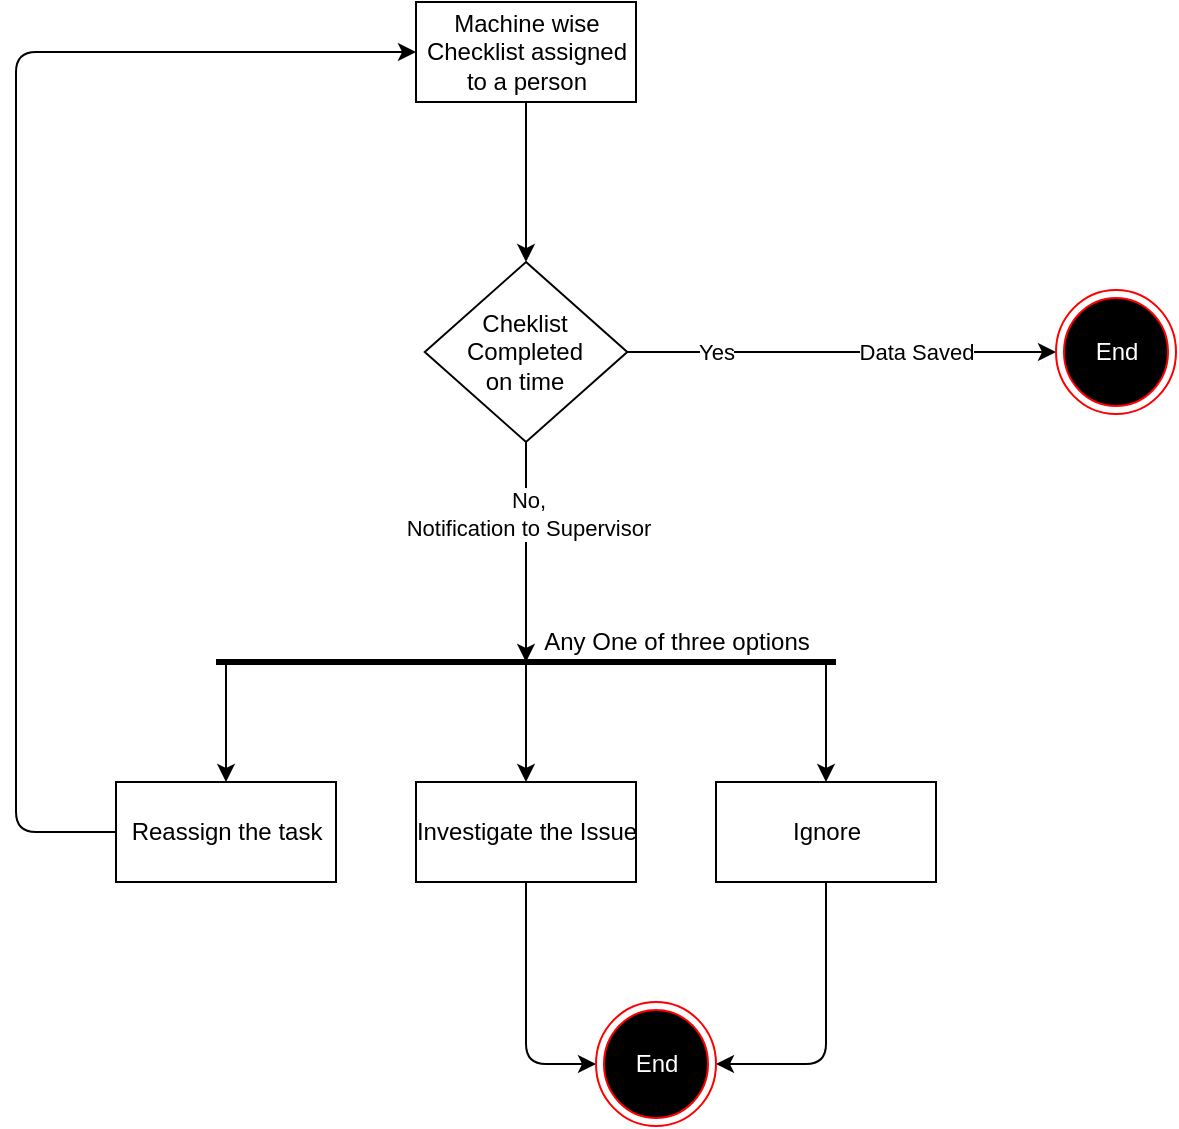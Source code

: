<mxfile scale="1" border="10">
    <diagram id="kfTVmwWISBdbtJeBJr2f" name="Page-1">
        <mxGraphModel dx="774" dy="655" grid="1" gridSize="10" guides="1" tooltips="1" connect="1" arrows="1" fold="1" page="1" pageScale="1" pageWidth="827" pageHeight="1169" background="#ffffff" math="0" shadow="0">
            <root>
                <mxCell id="0"/>
                <mxCell id="1" parent="0"/>
                <mxCell id="11" value="" style="edgeStyle=none;html=1;fontColor=#000000;" edge="1" parent="1" source="4" target="5">
                    <mxGeometry relative="1" as="geometry"/>
                </mxCell>
                <mxCell id="4" value="Machine wise&lt;br&gt;Checklist assigned&lt;br&gt;to a person" style="html=1;" vertex="1" parent="1">
                    <mxGeometry x="310" y="30" width="110" height="50" as="geometry"/>
                </mxCell>
                <mxCell id="8" value="" style="edgeStyle=none;html=1;entryX=0;entryY=0.5;entryDx=0;entryDy=0;" edge="1" parent="1" source="5" target="9">
                    <mxGeometry relative="1" as="geometry">
                        <mxPoint x="540.0" y="212.5" as="targetPoint"/>
                    </mxGeometry>
                </mxCell>
                <mxCell id="10" value="&lt;font color=&quot;#000000&quot;&gt;Data Saved&lt;/font&gt;" style="edgeLabel;html=1;align=center;verticalAlign=middle;resizable=0;points=[];fontColor=#FFFFFF;" vertex="1" connectable="0" parent="8">
                    <mxGeometry x="-0.268" y="-1" relative="1" as="geometry">
                        <mxPoint x="66" y="-1" as="offset"/>
                    </mxGeometry>
                </mxCell>
                <mxCell id="12" value="Yes" style="edgeLabel;html=1;align=center;verticalAlign=middle;resizable=0;points=[];fontColor=#000000;" vertex="1" connectable="0" parent="8">
                    <mxGeometry x="-0.586" relative="1" as="geometry">
                        <mxPoint as="offset"/>
                    </mxGeometry>
                </mxCell>
                <mxCell id="14" value="" style="edgeStyle=none;html=1;fontColor=#000000;" edge="1" parent="1" source="5">
                    <mxGeometry relative="1" as="geometry">
                        <mxPoint x="364.997" y="360" as="targetPoint"/>
                    </mxGeometry>
                </mxCell>
                <mxCell id="15" value="No,&lt;br&gt;Notification to Supervisor" style="edgeLabel;html=1;align=center;verticalAlign=middle;resizable=0;points=[];fontColor=#000000;" vertex="1" connectable="0" parent="14">
                    <mxGeometry x="-0.352" y="1" relative="1" as="geometry">
                        <mxPoint as="offset"/>
                    </mxGeometry>
                </mxCell>
                <mxCell id="5" value="Cheklist &lt;br&gt;Completed&lt;br&gt;on time" style="rhombus;whiteSpace=wrap;html=1;fillColor=rgb(255, 255, 255);" vertex="1" parent="1">
                    <mxGeometry x="314.38" y="160" width="101.25" height="90" as="geometry"/>
                </mxCell>
                <mxCell id="9" value="End" style="ellipse;html=1;shape=endState;fillColor=#000000;strokeColor=#ff0000;fontColor=#FFFFFF;" vertex="1" parent="1">
                    <mxGeometry x="630" y="174" width="60" height="62" as="geometry"/>
                </mxCell>
                <mxCell id="16" value="" style="endArrow=none;startArrow=none;endFill=0;startFill=0;endSize=8;html=1;verticalAlign=bottom;labelBackgroundColor=none;strokeWidth=3;fontColor=#000000;" edge="1" parent="1">
                    <mxGeometry width="160" relative="1" as="geometry">
                        <mxPoint x="210" y="360" as="sourcePoint"/>
                        <mxPoint x="520" y="360" as="targetPoint"/>
                    </mxGeometry>
                </mxCell>
                <mxCell id="23" style="edgeStyle=orthogonalEdgeStyle;html=1;entryX=0;entryY=0.5;entryDx=0;entryDy=0;fontColor=#000000;" edge="1" parent="1" source="17" target="21">
                    <mxGeometry relative="1" as="geometry"/>
                </mxCell>
                <mxCell id="17" value="Investigate the Issue" style="html=1;fontColor=#000000;" vertex="1" parent="1">
                    <mxGeometry x="310" y="420" width="110" height="50" as="geometry"/>
                </mxCell>
                <mxCell id="22" style="edgeStyle=orthogonalEdgeStyle;html=1;entryX=1;entryY=0.5;entryDx=0;entryDy=0;fontColor=#000000;" edge="1" parent="1" source="18" target="21">
                    <mxGeometry relative="1" as="geometry"/>
                </mxCell>
                <mxCell id="18" value="Ignore" style="html=1;fontColor=#000000;" vertex="1" parent="1">
                    <mxGeometry x="460" y="420" width="110" height="50" as="geometry"/>
                </mxCell>
                <mxCell id="20" style="edgeStyle=none;html=1;entryX=0;entryY=0.5;entryDx=0;entryDy=0;fontColor=#000000;" edge="1" parent="1" source="19" target="4">
                    <mxGeometry relative="1" as="geometry">
                        <Array as="points">
                            <mxPoint x="110" y="445"/>
                            <mxPoint x="110" y="55"/>
                        </Array>
                    </mxGeometry>
                </mxCell>
                <mxCell id="19" value="Reassign the task" style="html=1;fontColor=#000000;" vertex="1" parent="1">
                    <mxGeometry x="160" y="420" width="110" height="50" as="geometry"/>
                </mxCell>
                <mxCell id="21" value="End" style="ellipse;html=1;shape=endState;fillColor=#000000;strokeColor=#ff0000;fontColor=#FFFFFF;" vertex="1" parent="1">
                    <mxGeometry x="400" y="530" width="60" height="62" as="geometry"/>
                </mxCell>
                <mxCell id="24" value="" style="edgeStyle=none;orthogonalLoop=1;jettySize=auto;html=1;fontColor=#000000;entryX=0.5;entryY=0;entryDx=0;entryDy=0;" edge="1" parent="1" target="19">
                    <mxGeometry width="100" relative="1" as="geometry">
                        <mxPoint x="215" y="360" as="sourcePoint"/>
                        <mxPoint x="260" y="390" as="targetPoint"/>
                        <Array as="points"/>
                    </mxGeometry>
                </mxCell>
                <mxCell id="25" value="" style="edgeStyle=none;orthogonalLoop=1;jettySize=auto;html=1;fontColor=#000000;entryX=0.5;entryY=0;entryDx=0;entryDy=0;" edge="1" parent="1" target="17">
                    <mxGeometry width="100" relative="1" as="geometry">
                        <mxPoint x="365" y="360" as="sourcePoint"/>
                        <mxPoint x="420" y="380" as="targetPoint"/>
                        <Array as="points"/>
                    </mxGeometry>
                </mxCell>
                <mxCell id="26" value="" style="edgeStyle=none;orthogonalLoop=1;jettySize=auto;html=1;fontColor=#000000;entryX=0.5;entryY=0;entryDx=0;entryDy=0;" edge="1" parent="1" target="18">
                    <mxGeometry width="100" relative="1" as="geometry">
                        <mxPoint x="515" y="360" as="sourcePoint"/>
                        <mxPoint x="580" y="380" as="targetPoint"/>
                        <Array as="points"/>
                    </mxGeometry>
                </mxCell>
                <mxCell id="28" value="Any One of three options" style="text;html=1;align=center;verticalAlign=middle;resizable=0;points=[];autosize=1;strokeColor=none;fillColor=none;fontColor=#000000;" vertex="1" parent="1">
                    <mxGeometry x="360" y="335" width="160" height="30" as="geometry"/>
                </mxCell>
            </root>
        </mxGraphModel>
    </diagram>
</mxfile>